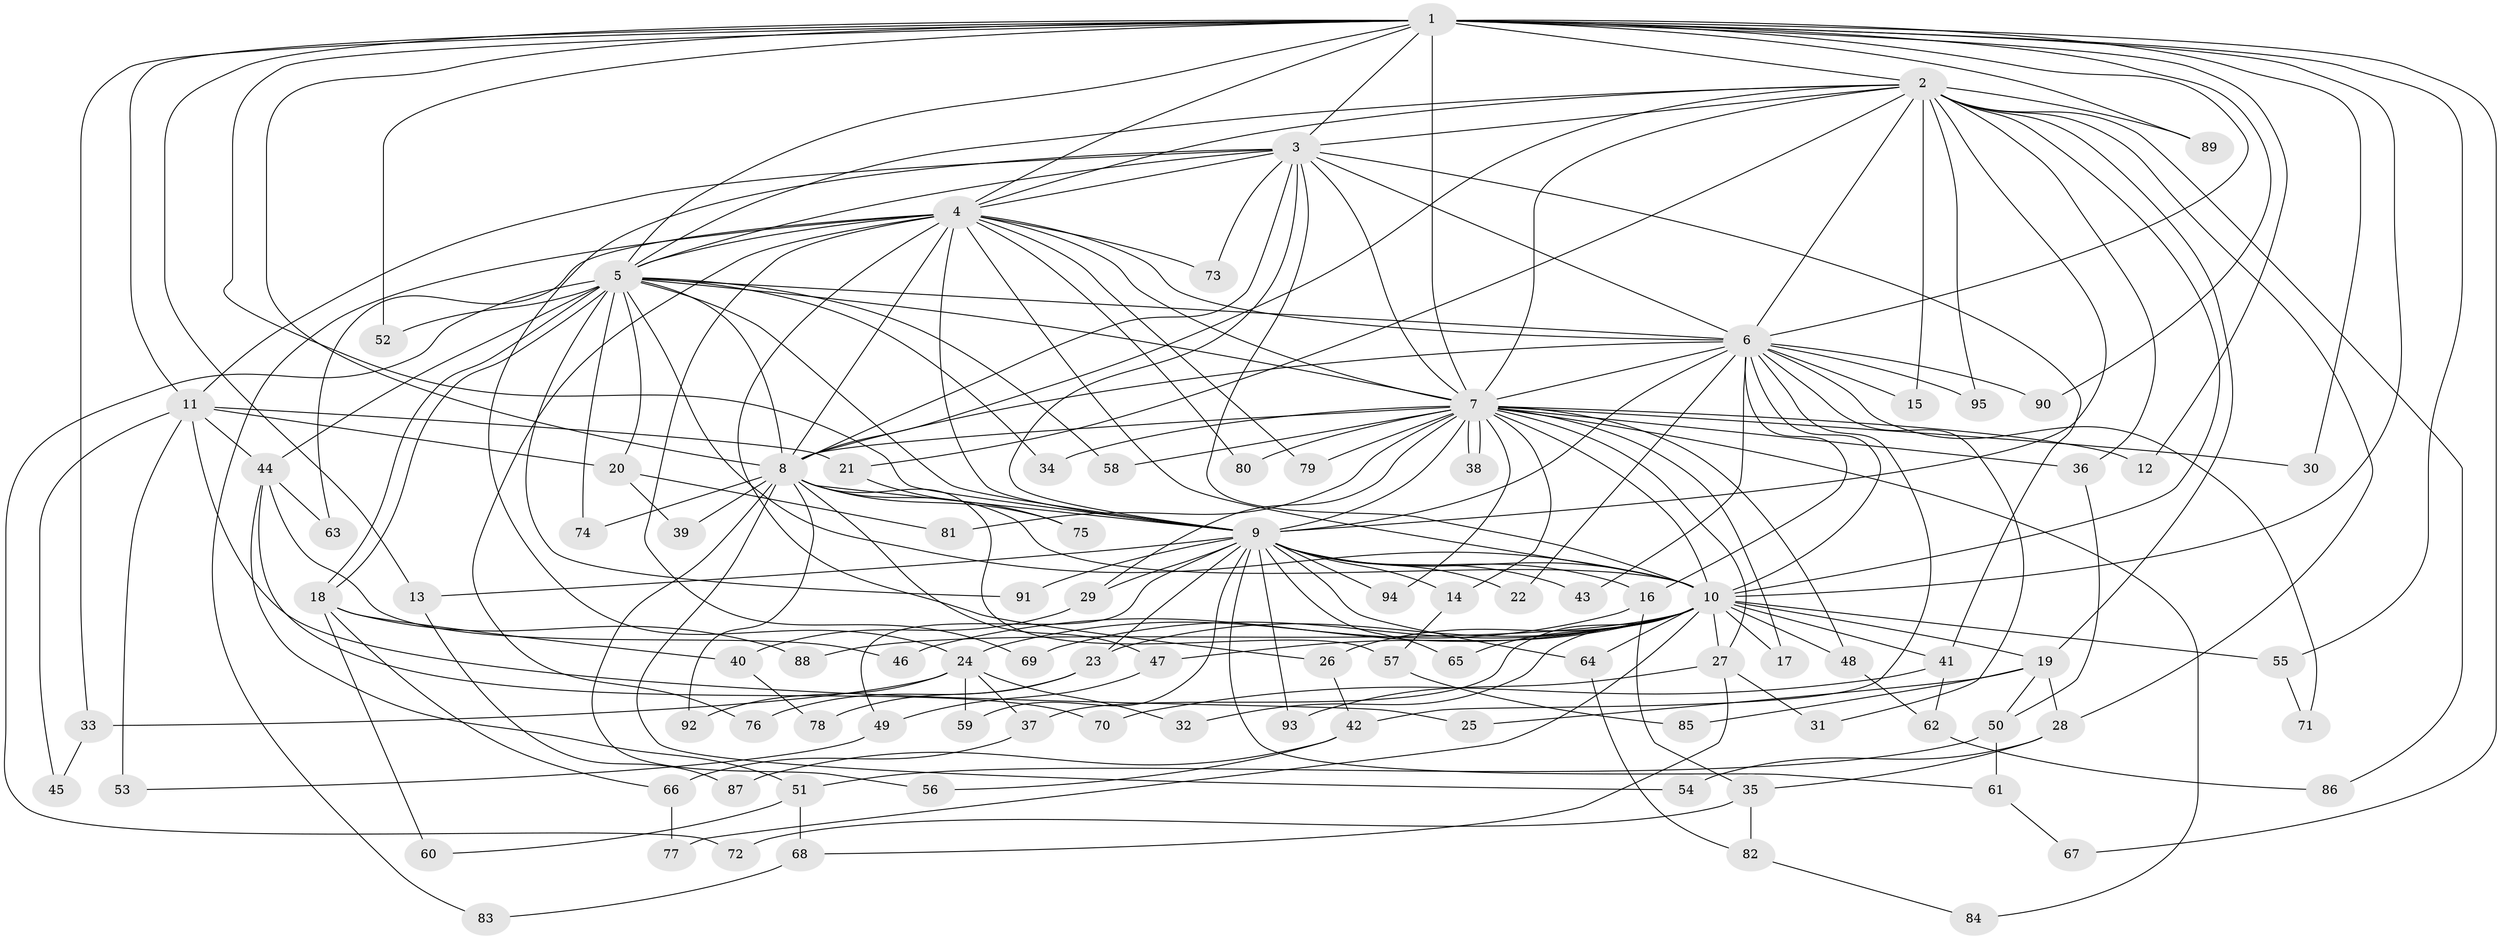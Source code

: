 // Generated by graph-tools (version 1.1) at 2025/49/03/09/25 03:49:28]
// undirected, 95 vertices, 215 edges
graph export_dot {
graph [start="1"]
  node [color=gray90,style=filled];
  1;
  2;
  3;
  4;
  5;
  6;
  7;
  8;
  9;
  10;
  11;
  12;
  13;
  14;
  15;
  16;
  17;
  18;
  19;
  20;
  21;
  22;
  23;
  24;
  25;
  26;
  27;
  28;
  29;
  30;
  31;
  32;
  33;
  34;
  35;
  36;
  37;
  38;
  39;
  40;
  41;
  42;
  43;
  44;
  45;
  46;
  47;
  48;
  49;
  50;
  51;
  52;
  53;
  54;
  55;
  56;
  57;
  58;
  59;
  60;
  61;
  62;
  63;
  64;
  65;
  66;
  67;
  68;
  69;
  70;
  71;
  72;
  73;
  74;
  75;
  76;
  77;
  78;
  79;
  80;
  81;
  82;
  83;
  84;
  85;
  86;
  87;
  88;
  89;
  90;
  91;
  92;
  93;
  94;
  95;
  1 -- 2;
  1 -- 3;
  1 -- 4;
  1 -- 5;
  1 -- 6;
  1 -- 7;
  1 -- 8;
  1 -- 9;
  1 -- 10;
  1 -- 11;
  1 -- 12;
  1 -- 13;
  1 -- 30;
  1 -- 33;
  1 -- 52;
  1 -- 55;
  1 -- 67;
  1 -- 89;
  1 -- 90;
  2 -- 3;
  2 -- 4;
  2 -- 5;
  2 -- 6;
  2 -- 7;
  2 -- 8;
  2 -- 9;
  2 -- 10;
  2 -- 15;
  2 -- 19;
  2 -- 21;
  2 -- 28;
  2 -- 36;
  2 -- 86;
  2 -- 89;
  2 -- 95;
  3 -- 4;
  3 -- 5;
  3 -- 6;
  3 -- 7;
  3 -- 8;
  3 -- 9;
  3 -- 10;
  3 -- 11;
  3 -- 24;
  3 -- 41;
  3 -- 73;
  4 -- 5;
  4 -- 6;
  4 -- 7;
  4 -- 8;
  4 -- 9;
  4 -- 10;
  4 -- 26;
  4 -- 63;
  4 -- 69;
  4 -- 73;
  4 -- 76;
  4 -- 79;
  4 -- 80;
  4 -- 83;
  5 -- 6;
  5 -- 7;
  5 -- 8;
  5 -- 9;
  5 -- 10;
  5 -- 18;
  5 -- 18;
  5 -- 20;
  5 -- 34;
  5 -- 44;
  5 -- 52;
  5 -- 58;
  5 -- 72;
  5 -- 74;
  5 -- 91;
  6 -- 7;
  6 -- 8;
  6 -- 9;
  6 -- 10;
  6 -- 15;
  6 -- 16;
  6 -- 22;
  6 -- 31;
  6 -- 42;
  6 -- 43;
  6 -- 71;
  6 -- 90;
  6 -- 95;
  7 -- 8;
  7 -- 9;
  7 -- 10;
  7 -- 12;
  7 -- 14;
  7 -- 17;
  7 -- 27;
  7 -- 29;
  7 -- 30;
  7 -- 34;
  7 -- 36;
  7 -- 38;
  7 -- 38;
  7 -- 48;
  7 -- 58;
  7 -- 79;
  7 -- 80;
  7 -- 81;
  7 -- 84;
  7 -- 94;
  8 -- 9;
  8 -- 10;
  8 -- 39;
  8 -- 47;
  8 -- 54;
  8 -- 56;
  8 -- 57;
  8 -- 74;
  8 -- 75;
  8 -- 92;
  9 -- 10;
  9 -- 13;
  9 -- 14;
  9 -- 16;
  9 -- 22;
  9 -- 23;
  9 -- 29;
  9 -- 43;
  9 -- 49;
  9 -- 59;
  9 -- 61;
  9 -- 64;
  9 -- 65;
  9 -- 91;
  9 -- 93;
  9 -- 94;
  10 -- 17;
  10 -- 19;
  10 -- 23;
  10 -- 26;
  10 -- 27;
  10 -- 32;
  10 -- 37;
  10 -- 41;
  10 -- 46;
  10 -- 47;
  10 -- 48;
  10 -- 55;
  10 -- 64;
  10 -- 65;
  10 -- 69;
  10 -- 77;
  10 -- 88;
  11 -- 20;
  11 -- 21;
  11 -- 25;
  11 -- 44;
  11 -- 45;
  11 -- 53;
  13 -- 87;
  14 -- 57;
  16 -- 24;
  16 -- 35;
  18 -- 40;
  18 -- 60;
  18 -- 66;
  18 -- 88;
  19 -- 25;
  19 -- 28;
  19 -- 50;
  19 -- 85;
  20 -- 39;
  20 -- 81;
  21 -- 75;
  23 -- 76;
  23 -- 78;
  24 -- 32;
  24 -- 33;
  24 -- 37;
  24 -- 59;
  24 -- 92;
  26 -- 42;
  27 -- 31;
  27 -- 68;
  27 -- 93;
  28 -- 35;
  28 -- 54;
  29 -- 40;
  33 -- 45;
  35 -- 72;
  35 -- 82;
  36 -- 50;
  37 -- 66;
  40 -- 78;
  41 -- 62;
  41 -- 70;
  42 -- 56;
  42 -- 87;
  44 -- 46;
  44 -- 51;
  44 -- 63;
  44 -- 70;
  47 -- 49;
  48 -- 62;
  49 -- 53;
  50 -- 51;
  50 -- 61;
  51 -- 60;
  51 -- 68;
  55 -- 71;
  57 -- 85;
  61 -- 67;
  62 -- 86;
  64 -- 82;
  66 -- 77;
  68 -- 83;
  82 -- 84;
}
